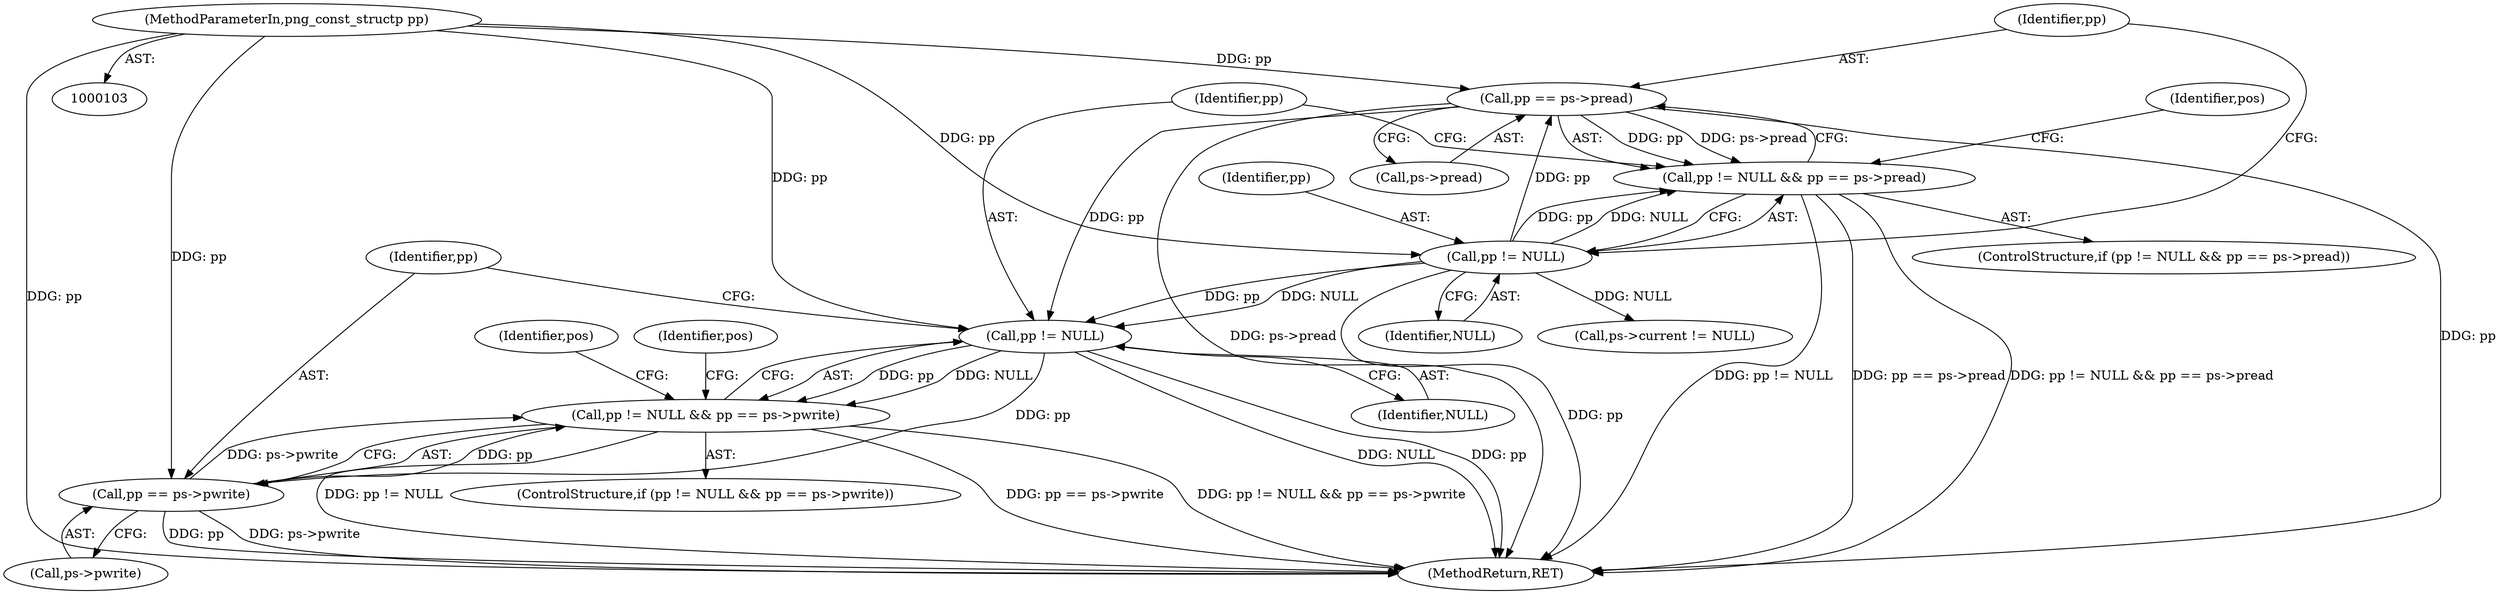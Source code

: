 digraph "0_Android_9d4853418ab2f754c2b63e091c29c5529b8b86ca_140@API" {
"1000116" [label="(Call,pp == ps->pread)"];
"1000113" [label="(Call,pp != NULL)"];
"1000105" [label="(MethodParameterIn,png_const_structp pp)"];
"1000112" [label="(Call,pp != NULL && pp == ps->pread)"];
"1000157" [label="(Call,pp != NULL)"];
"1000156" [label="(Call,pp != NULL && pp == ps->pwrite)"];
"1000160" [label="(Call,pp == ps->pwrite)"];
"1000159" [label="(Identifier,NULL)"];
"1000113" [label="(Call,pp != NULL)"];
"1000158" [label="(Identifier,pp)"];
"1000162" [label="(Call,ps->pwrite)"];
"1000112" [label="(Call,pp != NULL && pp == ps->pread)"];
"1000232" [label="(MethodReturn,RET)"];
"1000116" [label="(Call,pp == ps->pread)"];
"1000130" [label="(Call,ps->current != NULL)"];
"1000123" [label="(Identifier,pos)"];
"1000160" [label="(Call,pp == ps->pwrite)"];
"1000118" [label="(Call,ps->pread)"];
"1000161" [label="(Identifier,pp)"];
"1000155" [label="(ControlStructure,if (pp != NULL && pp == ps->pwrite))"];
"1000111" [label="(ControlStructure,if (pp != NULL && pp == ps->pread))"];
"1000157" [label="(Call,pp != NULL)"];
"1000115" [label="(Identifier,NULL)"];
"1000105" [label="(MethodParameterIn,png_const_structp pp)"];
"1000156" [label="(Call,pp != NULL && pp == ps->pwrite)"];
"1000192" [label="(Identifier,pos)"];
"1000117" [label="(Identifier,pp)"];
"1000114" [label="(Identifier,pp)"];
"1000167" [label="(Identifier,pos)"];
"1000116" -> "1000112"  [label="AST: "];
"1000116" -> "1000118"  [label="CFG: "];
"1000117" -> "1000116"  [label="AST: "];
"1000118" -> "1000116"  [label="AST: "];
"1000112" -> "1000116"  [label="CFG: "];
"1000116" -> "1000232"  [label="DDG: ps->pread"];
"1000116" -> "1000232"  [label="DDG: pp"];
"1000116" -> "1000112"  [label="DDG: pp"];
"1000116" -> "1000112"  [label="DDG: ps->pread"];
"1000113" -> "1000116"  [label="DDG: pp"];
"1000105" -> "1000116"  [label="DDG: pp"];
"1000116" -> "1000157"  [label="DDG: pp"];
"1000113" -> "1000112"  [label="AST: "];
"1000113" -> "1000115"  [label="CFG: "];
"1000114" -> "1000113"  [label="AST: "];
"1000115" -> "1000113"  [label="AST: "];
"1000117" -> "1000113"  [label="CFG: "];
"1000112" -> "1000113"  [label="CFG: "];
"1000113" -> "1000232"  [label="DDG: pp"];
"1000113" -> "1000112"  [label="DDG: pp"];
"1000113" -> "1000112"  [label="DDG: NULL"];
"1000105" -> "1000113"  [label="DDG: pp"];
"1000113" -> "1000130"  [label="DDG: NULL"];
"1000113" -> "1000157"  [label="DDG: pp"];
"1000113" -> "1000157"  [label="DDG: NULL"];
"1000105" -> "1000103"  [label="AST: "];
"1000105" -> "1000232"  [label="DDG: pp"];
"1000105" -> "1000157"  [label="DDG: pp"];
"1000105" -> "1000160"  [label="DDG: pp"];
"1000112" -> "1000111"  [label="AST: "];
"1000123" -> "1000112"  [label="CFG: "];
"1000158" -> "1000112"  [label="CFG: "];
"1000112" -> "1000232"  [label="DDG: pp != NULL && pp == ps->pread"];
"1000112" -> "1000232"  [label="DDG: pp != NULL"];
"1000112" -> "1000232"  [label="DDG: pp == ps->pread"];
"1000157" -> "1000156"  [label="AST: "];
"1000157" -> "1000159"  [label="CFG: "];
"1000158" -> "1000157"  [label="AST: "];
"1000159" -> "1000157"  [label="AST: "];
"1000161" -> "1000157"  [label="CFG: "];
"1000156" -> "1000157"  [label="CFG: "];
"1000157" -> "1000232"  [label="DDG: NULL"];
"1000157" -> "1000232"  [label="DDG: pp"];
"1000157" -> "1000156"  [label="DDG: pp"];
"1000157" -> "1000156"  [label="DDG: NULL"];
"1000157" -> "1000160"  [label="DDG: pp"];
"1000156" -> "1000155"  [label="AST: "];
"1000156" -> "1000160"  [label="CFG: "];
"1000160" -> "1000156"  [label="AST: "];
"1000167" -> "1000156"  [label="CFG: "];
"1000192" -> "1000156"  [label="CFG: "];
"1000156" -> "1000232"  [label="DDG: pp != NULL"];
"1000156" -> "1000232"  [label="DDG: pp == ps->pwrite"];
"1000156" -> "1000232"  [label="DDG: pp != NULL && pp == ps->pwrite"];
"1000160" -> "1000156"  [label="DDG: pp"];
"1000160" -> "1000156"  [label="DDG: ps->pwrite"];
"1000160" -> "1000162"  [label="CFG: "];
"1000161" -> "1000160"  [label="AST: "];
"1000162" -> "1000160"  [label="AST: "];
"1000160" -> "1000232"  [label="DDG: ps->pwrite"];
"1000160" -> "1000232"  [label="DDG: pp"];
}
